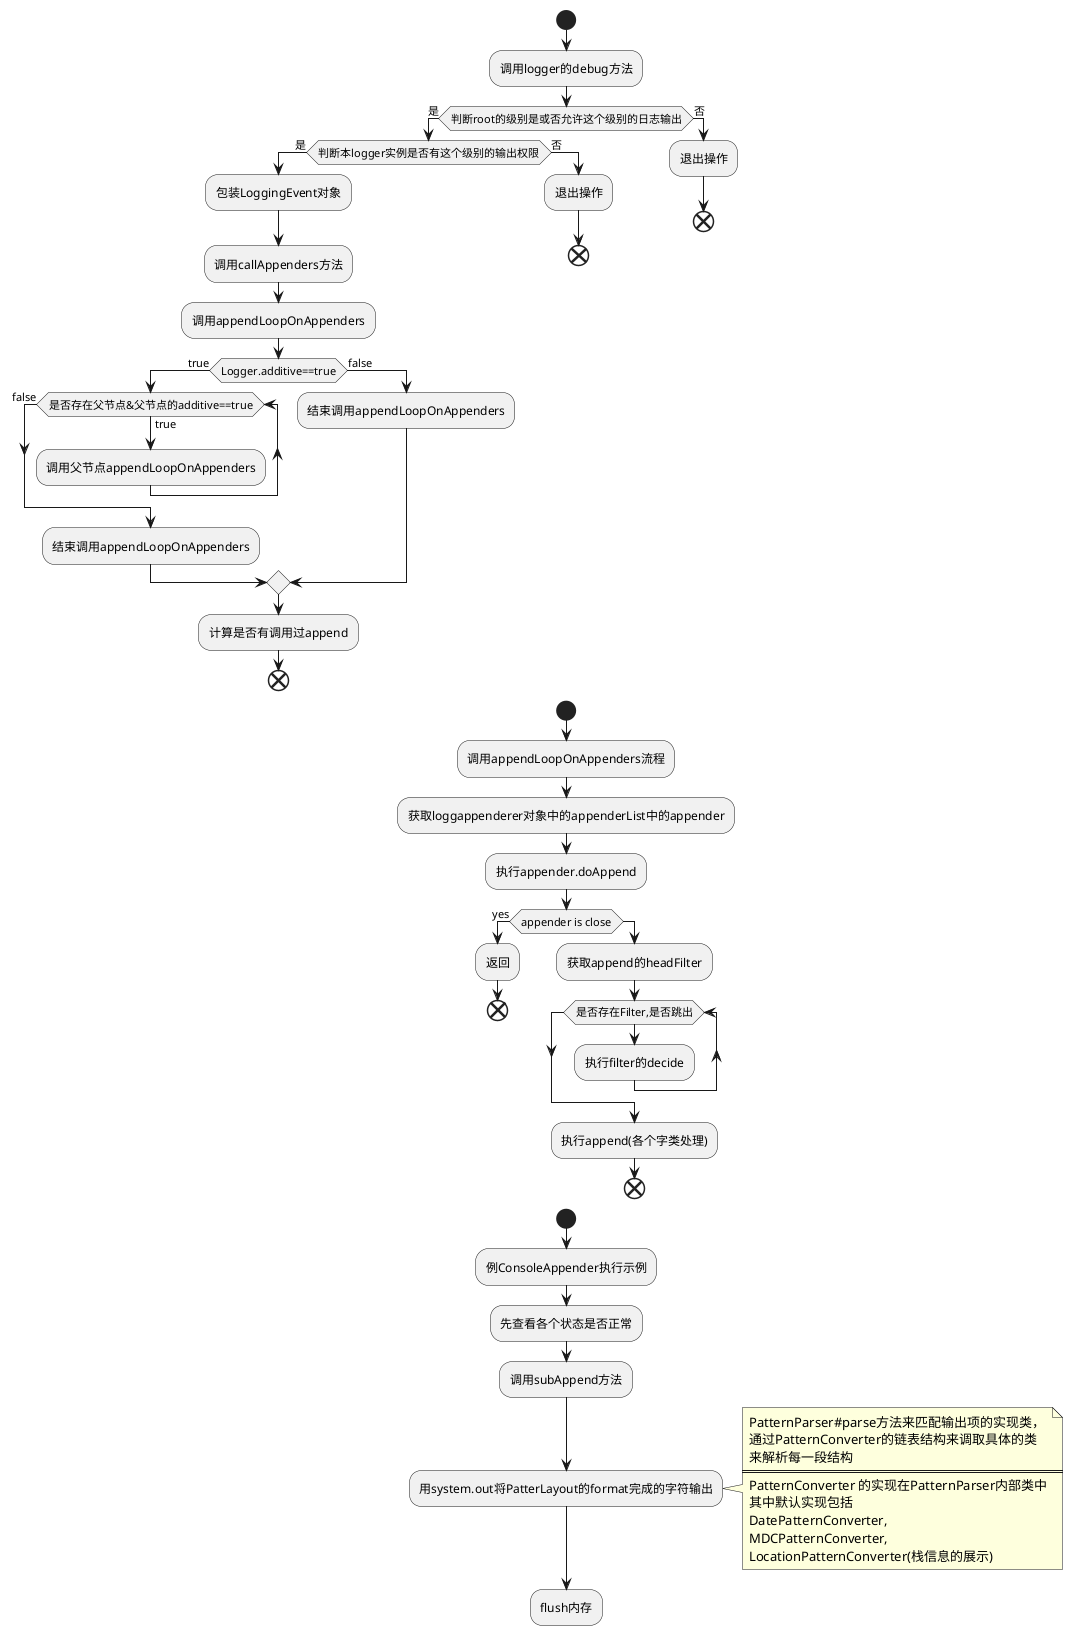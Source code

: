@startuml Logger使用
start
:调用logger的debug方法;
if(判断root的级别是或否允许这个级别的日志输出) then (是)
    if(判断本logger实例是否有这个级别的输出权限) then (是)
        :包装LoggingEvent对象;
        :调用callAppenders方法;
        :调用appendLoopOnAppenders;
        if(Logger.additive==true) then (true)
            while (是否存在父节点&父节点的additive==true) is (true)
                :调用父节点appendLoopOnAppenders;
            endwhile(false)
            :结束调用appendLoopOnAppenders;
        else (false)
            :结束调用appendLoopOnAppenders;
        endif
        :计算是否有调用过append;
        end;
    else (否)
        :退出操作;
        end
    endif
else (否)
    :退出操作;
    end
endif

start
:调用appendLoopOnAppenders流程;
:获取loggappenderer对象中的appenderList中的appender;
:执行appender.doAppend;
if(appender is close) then(yes)
    :返回;
    end
else
    :获取append的headFilter;
    while (是否存在Filter,是否跳出)
    :执行filter的decide;
    endwhile
    :执行append(各个字类处理);
    end
endif

start
:例ConsoleAppender执行示例;
:先查看各个状态是否正常;
:调用subAppend方法;
:用system.out将PatterLayout的format完成的字符输出;

note right
  PatternParser#parse方法来匹配输出项的实现类，
  通过PatternConverter的链表结构来调取具体的类
  来解析每一段结构
  ====
  PatternConverter 的实现在PatternParser内部类中
  其中默认实现包括
  DatePatternConverter,
  MDCPatternConverter,
  LocationPatternConverter(栈信息的展示)
end note
:flush内存;

@enduml